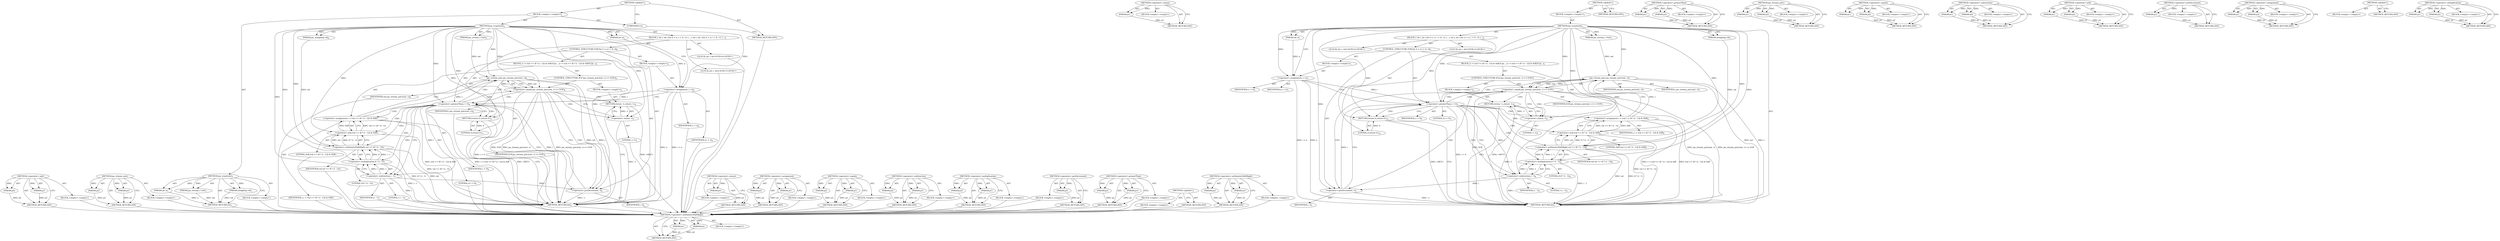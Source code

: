 digraph "&lt;operator&gt;.arithmeticShiftRight" {
vulnerable_89 [label=<(METHOD,&lt;operator&gt;.arithmeticShiftRight)>];
vulnerable_90 [label=<(PARAM,p1)>];
vulnerable_91 [label=<(PARAM,p2)>];
vulnerable_92 [label=<(BLOCK,&lt;empty&gt;,&lt;empty&gt;)>];
vulnerable_93 [label=<(METHOD_RETURN,ANY)>];
vulnerable_114 [label=<(METHOD,&lt;operator&gt;.minus)>];
vulnerable_115 [label=<(PARAM,p1)>];
vulnerable_116 [label=<(BLOCK,&lt;empty&gt;,&lt;empty&gt;)>];
vulnerable_117 [label=<(METHOD_RETURN,ANY)>];
vulnerable_6 [label=<(METHOD,&lt;global&gt;)<SUB>1</SUB>>];
vulnerable_7 [label=<(BLOCK,&lt;empty&gt;,&lt;empty&gt;)<SUB>1</SUB>>];
vulnerable_8 [label=<(METHOD,jas_iccputuint)<SUB>1</SUB>>];
vulnerable_9 [label=<(PARAM,jas_stream_t *out)<SUB>1</SUB>>];
vulnerable_10 [label=<(PARAM,int n)<SUB>1</SUB>>];
vulnerable_11 [label=<(PARAM,ulonglong val)<SUB>1</SUB>>];
vulnerable_12 [label=<(BLOCK,{
 	int i;
 	int c;
	for (i = n; i &gt; 0; --i) {
...,{
 	int i;
 	int c;
	for (i = n; i &gt; 0; --i) {
...)<SUB>2</SUB>>];
vulnerable_13 [label="<(LOCAL,int i: int)<SUB>3</SUB>>"];
vulnerable_14 [label="<(LOCAL,int c: int)<SUB>4</SUB>>"];
vulnerable_15 [label=<(CONTROL_STRUCTURE,FOR,for (i = n;i &gt; 0;--i))<SUB>5</SUB>>];
vulnerable_16 [label=<(BLOCK,&lt;empty&gt;,&lt;empty&gt;)<SUB>5</SUB>>];
vulnerable_17 [label=<(&lt;operator&gt;.assignment,i = n)<SUB>5</SUB>>];
vulnerable_18 [label=<(IDENTIFIER,i,i = n)<SUB>5</SUB>>];
vulnerable_19 [label=<(IDENTIFIER,n,i = n)<SUB>5</SUB>>];
vulnerable_20 [label=<(&lt;operator&gt;.greaterThan,i &gt; 0)<SUB>5</SUB>>];
vulnerable_21 [label=<(IDENTIFIER,i,i &gt; 0)<SUB>5</SUB>>];
vulnerable_22 [label=<(LITERAL,0,i &gt; 0)<SUB>5</SUB>>];
vulnerable_23 [label=<(&lt;operator&gt;.preDecrement,--i)<SUB>5</SUB>>];
vulnerable_24 [label=<(IDENTIFIER,i,--i)<SUB>5</SUB>>];
vulnerable_25 [label=<(BLOCK,{
		c = (val &gt;&gt; (8 * (i - 1))) &amp; 0xff;
		if (ja...,{
		c = (val &gt;&gt; (8 * (i - 1))) &amp; 0xff;
		if (ja...)<SUB>5</SUB>>];
vulnerable_26 [label=<(&lt;operator&gt;.assignment,c = (val &gt;&gt; (8 * (i - 1))) &amp; 0xff)<SUB>6</SUB>>];
vulnerable_27 [label=<(IDENTIFIER,c,c = (val &gt;&gt; (8 * (i - 1))) &amp; 0xff)<SUB>6</SUB>>];
vulnerable_28 [label=<(&lt;operator&gt;.and,(val &gt;&gt; (8 * (i - 1))) &amp; 0xff)<SUB>6</SUB>>];
vulnerable_29 [label=<(&lt;operator&gt;.arithmeticShiftRight,val &gt;&gt; (8 * (i - 1)))<SUB>6</SUB>>];
vulnerable_30 [label=<(IDENTIFIER,val,val &gt;&gt; (8 * (i - 1)))<SUB>6</SUB>>];
vulnerable_31 [label=<(&lt;operator&gt;.multiplication,8 * (i - 1))<SUB>6</SUB>>];
vulnerable_32 [label=<(LITERAL,8,8 * (i - 1))<SUB>6</SUB>>];
vulnerable_33 [label=<(&lt;operator&gt;.subtraction,i - 1)<SUB>6</SUB>>];
vulnerable_34 [label=<(IDENTIFIER,i,i - 1)<SUB>6</SUB>>];
vulnerable_35 [label=<(LITERAL,1,i - 1)<SUB>6</SUB>>];
vulnerable_36 [label=<(LITERAL,0xff,(val &gt;&gt; (8 * (i - 1))) &amp; 0xff)<SUB>6</SUB>>];
vulnerable_37 [label=<(CONTROL_STRUCTURE,IF,if (jas_stream_putc(out, c) == EOF))<SUB>7</SUB>>];
vulnerable_38 [label=<(&lt;operator&gt;.equals,jas_stream_putc(out, c) == EOF)<SUB>7</SUB>>];
vulnerable_39 [label=<(jas_stream_putc,jas_stream_putc(out, c))<SUB>7</SUB>>];
vulnerable_40 [label=<(IDENTIFIER,out,jas_stream_putc(out, c))<SUB>7</SUB>>];
vulnerable_41 [label=<(IDENTIFIER,c,jas_stream_putc(out, c))<SUB>7</SUB>>];
vulnerable_42 [label=<(IDENTIFIER,EOF,jas_stream_putc(out, c) == EOF)<SUB>7</SUB>>];
vulnerable_43 [label=<(BLOCK,&lt;empty&gt;,&lt;empty&gt;)<SUB>8</SUB>>];
vulnerable_44 [label=<(RETURN,return -1;,return -1;)<SUB>8</SUB>>];
vulnerable_45 [label=<(&lt;operator&gt;.minus,-1)<SUB>8</SUB>>];
vulnerable_46 [label=<(LITERAL,1,-1)<SUB>8</SUB>>];
vulnerable_47 [label=<(RETURN,return 0;,return 0;)<SUB>10</SUB>>];
vulnerable_48 [label=<(LITERAL,0,return 0;)<SUB>10</SUB>>];
vulnerable_49 [label=<(METHOD_RETURN,int)<SUB>1</SUB>>];
vulnerable_51 [label=<(METHOD_RETURN,ANY)<SUB>1</SUB>>];
vulnerable_75 [label=<(METHOD,&lt;operator&gt;.greaterThan)>];
vulnerable_76 [label=<(PARAM,p1)>];
vulnerable_77 [label=<(PARAM,p2)>];
vulnerable_78 [label=<(BLOCK,&lt;empty&gt;,&lt;empty&gt;)>];
vulnerable_79 [label=<(METHOD_RETURN,ANY)>];
vulnerable_109 [label=<(METHOD,jas_stream_putc)>];
vulnerable_110 [label=<(PARAM,p1)>];
vulnerable_111 [label=<(PARAM,p2)>];
vulnerable_112 [label=<(BLOCK,&lt;empty&gt;,&lt;empty&gt;)>];
vulnerable_113 [label=<(METHOD_RETURN,ANY)>];
vulnerable_104 [label=<(METHOD,&lt;operator&gt;.equals)>];
vulnerable_105 [label=<(PARAM,p1)>];
vulnerable_106 [label=<(PARAM,p2)>];
vulnerable_107 [label=<(BLOCK,&lt;empty&gt;,&lt;empty&gt;)>];
vulnerable_108 [label=<(METHOD_RETURN,ANY)>];
vulnerable_99 [label=<(METHOD,&lt;operator&gt;.subtraction)>];
vulnerable_100 [label=<(PARAM,p1)>];
vulnerable_101 [label=<(PARAM,p2)>];
vulnerable_102 [label=<(BLOCK,&lt;empty&gt;,&lt;empty&gt;)>];
vulnerable_103 [label=<(METHOD_RETURN,ANY)>];
vulnerable_84 [label=<(METHOD,&lt;operator&gt;.and)>];
vulnerable_85 [label=<(PARAM,p1)>];
vulnerable_86 [label=<(PARAM,p2)>];
vulnerable_87 [label=<(BLOCK,&lt;empty&gt;,&lt;empty&gt;)>];
vulnerable_88 [label=<(METHOD_RETURN,ANY)>];
vulnerable_80 [label=<(METHOD,&lt;operator&gt;.preDecrement)>];
vulnerable_81 [label=<(PARAM,p1)>];
vulnerable_82 [label=<(BLOCK,&lt;empty&gt;,&lt;empty&gt;)>];
vulnerable_83 [label=<(METHOD_RETURN,ANY)>];
vulnerable_70 [label=<(METHOD,&lt;operator&gt;.assignment)>];
vulnerable_71 [label=<(PARAM,p1)>];
vulnerable_72 [label=<(PARAM,p2)>];
vulnerable_73 [label=<(BLOCK,&lt;empty&gt;,&lt;empty&gt;)>];
vulnerable_74 [label=<(METHOD_RETURN,ANY)>];
vulnerable_64 [label=<(METHOD,&lt;global&gt;)<SUB>1</SUB>>];
vulnerable_65 [label=<(BLOCK,&lt;empty&gt;,&lt;empty&gt;)>];
vulnerable_66 [label=<(METHOD_RETURN,ANY)>];
vulnerable_94 [label=<(METHOD,&lt;operator&gt;.multiplication)>];
vulnerable_95 [label=<(PARAM,p1)>];
vulnerable_96 [label=<(PARAM,p2)>];
vulnerable_97 [label=<(BLOCK,&lt;empty&gt;,&lt;empty&gt;)>];
vulnerable_98 [label=<(METHOD_RETURN,ANY)>];
fixed_94 [label=<(METHOD,&lt;operator&gt;.and)>];
fixed_95 [label=<(PARAM,p1)>];
fixed_96 [label=<(PARAM,p2)>];
fixed_97 [label=<(BLOCK,&lt;empty&gt;,&lt;empty&gt;)>];
fixed_98 [label=<(METHOD_RETURN,ANY)>];
fixed_119 [label=<(METHOD,jas_stream_putc)>];
fixed_120 [label=<(PARAM,p1)>];
fixed_121 [label=<(PARAM,p2)>];
fixed_122 [label=<(BLOCK,&lt;empty&gt;,&lt;empty&gt;)>];
fixed_123 [label=<(METHOD_RETURN,ANY)>];
fixed_6 [label=<(METHOD,&lt;global&gt;)<SUB>1</SUB>>];
fixed_7 [label=<(BLOCK,&lt;empty&gt;,&lt;empty&gt;)<SUB>1</SUB>>];
fixed_8 [label=<(METHOD,jas_iccputuint)<SUB>1</SUB>>];
fixed_9 [label=<(PARAM,jas_stream_t *out)<SUB>1</SUB>>];
fixed_10 [label=<(PARAM,int n)<SUB>1</SUB>>];
fixed_11 [label=<(PARAM,ulonglong val)<SUB>1</SUB>>];
fixed_12 [label=<(BLOCK,&lt;empty&gt;,&lt;empty&gt;)>];
fixed_13 [label=<(METHOD_RETURN,int)<SUB>1</SUB>>];
fixed_15 [label=<(UNKNOWN,),))<SUB>1</SUB>>];
fixed_16 [label=<(METHOD,jas_iccputuint)<SUB>2</SUB>>];
fixed_17 [label=<(PARAM,jas_stream_t *out)<SUB>2</SUB>>];
fixed_18 [label=<(PARAM,int n)<SUB>2</SUB>>];
fixed_19 [label=<(PARAM,jas_ulonglong val)<SUB>2</SUB>>];
fixed_20 [label=<(BLOCK,{
 	int i;
 	int c;
	for (i = n; i &gt; 0; --i) {
...,{
 	int i;
 	int c;
	for (i = n; i &gt; 0; --i) {
...)<SUB>3</SUB>>];
fixed_21 [label="<(LOCAL,int i: int)<SUB>4</SUB>>"];
fixed_22 [label="<(LOCAL,int c: int)<SUB>5</SUB>>"];
fixed_23 [label=<(CONTROL_STRUCTURE,FOR,for (i = n;i &gt; 0;--i))<SUB>6</SUB>>];
fixed_24 [label=<(BLOCK,&lt;empty&gt;,&lt;empty&gt;)<SUB>6</SUB>>];
fixed_25 [label=<(&lt;operator&gt;.assignment,i = n)<SUB>6</SUB>>];
fixed_26 [label=<(IDENTIFIER,i,i = n)<SUB>6</SUB>>];
fixed_27 [label=<(IDENTIFIER,n,i = n)<SUB>6</SUB>>];
fixed_28 [label=<(&lt;operator&gt;.greaterThan,i &gt; 0)<SUB>6</SUB>>];
fixed_29 [label=<(IDENTIFIER,i,i &gt; 0)<SUB>6</SUB>>];
fixed_30 [label=<(LITERAL,0,i &gt; 0)<SUB>6</SUB>>];
fixed_31 [label=<(&lt;operator&gt;.preDecrement,--i)<SUB>6</SUB>>];
fixed_32 [label=<(IDENTIFIER,i,--i)<SUB>6</SUB>>];
fixed_33 [label=<(BLOCK,{
		c = (val &gt;&gt; (8 * (i - 1))) &amp; 0xff;
		if (ja...,{
		c = (val &gt;&gt; (8 * (i - 1))) &amp; 0xff;
		if (ja...)<SUB>6</SUB>>];
fixed_34 [label=<(&lt;operator&gt;.assignment,c = (val &gt;&gt; (8 * (i - 1))) &amp; 0xff)<SUB>7</SUB>>];
fixed_35 [label=<(IDENTIFIER,c,c = (val &gt;&gt; (8 * (i - 1))) &amp; 0xff)<SUB>7</SUB>>];
fixed_36 [label=<(&lt;operator&gt;.and,(val &gt;&gt; (8 * (i - 1))) &amp; 0xff)<SUB>7</SUB>>];
fixed_37 [label=<(&lt;operator&gt;.arithmeticShiftRight,val &gt;&gt; (8 * (i - 1)))<SUB>7</SUB>>];
fixed_38 [label=<(IDENTIFIER,val,val &gt;&gt; (8 * (i - 1)))<SUB>7</SUB>>];
fixed_39 [label=<(&lt;operator&gt;.multiplication,8 * (i - 1))<SUB>7</SUB>>];
fixed_40 [label=<(LITERAL,8,8 * (i - 1))<SUB>7</SUB>>];
fixed_41 [label=<(&lt;operator&gt;.subtraction,i - 1)<SUB>7</SUB>>];
fixed_42 [label=<(IDENTIFIER,i,i - 1)<SUB>7</SUB>>];
fixed_43 [label=<(LITERAL,1,i - 1)<SUB>7</SUB>>];
fixed_44 [label=<(LITERAL,0xff,(val &gt;&gt; (8 * (i - 1))) &amp; 0xff)<SUB>7</SUB>>];
fixed_45 [label=<(CONTROL_STRUCTURE,IF,if (jas_stream_putc(out, c) == EOF))<SUB>8</SUB>>];
fixed_46 [label=<(&lt;operator&gt;.equals,jas_stream_putc(out, c) == EOF)<SUB>8</SUB>>];
fixed_47 [label=<(jas_stream_putc,jas_stream_putc(out, c))<SUB>8</SUB>>];
fixed_48 [label=<(IDENTIFIER,out,jas_stream_putc(out, c))<SUB>8</SUB>>];
fixed_49 [label=<(IDENTIFIER,c,jas_stream_putc(out, c))<SUB>8</SUB>>];
fixed_50 [label=<(IDENTIFIER,EOF,jas_stream_putc(out, c) == EOF)<SUB>8</SUB>>];
fixed_51 [label=<(BLOCK,&lt;empty&gt;,&lt;empty&gt;)<SUB>9</SUB>>];
fixed_52 [label=<(RETURN,return -1;,return -1;)<SUB>9</SUB>>];
fixed_53 [label=<(&lt;operator&gt;.minus,-1)<SUB>9</SUB>>];
fixed_54 [label=<(LITERAL,1,-1)<SUB>9</SUB>>];
fixed_55 [label=<(RETURN,return 0;,return 0;)<SUB>11</SUB>>];
fixed_56 [label=<(LITERAL,0,return 0;)<SUB>11</SUB>>];
fixed_57 [label=<(METHOD_RETURN,int)<SUB>2</SUB>>];
fixed_59 [label=<(METHOD_RETURN,ANY)<SUB>1</SUB>>];
fixed_124 [label=<(METHOD,&lt;operator&gt;.minus)>];
fixed_125 [label=<(PARAM,p1)>];
fixed_126 [label=<(BLOCK,&lt;empty&gt;,&lt;empty&gt;)>];
fixed_127 [label=<(METHOD_RETURN,ANY)>];
fixed_80 [label=<(METHOD,&lt;operator&gt;.assignment)>];
fixed_81 [label=<(PARAM,p1)>];
fixed_82 [label=<(PARAM,p2)>];
fixed_83 [label=<(BLOCK,&lt;empty&gt;,&lt;empty&gt;)>];
fixed_84 [label=<(METHOD_RETURN,ANY)>];
fixed_114 [label=<(METHOD,&lt;operator&gt;.equals)>];
fixed_115 [label=<(PARAM,p1)>];
fixed_116 [label=<(PARAM,p2)>];
fixed_117 [label=<(BLOCK,&lt;empty&gt;,&lt;empty&gt;)>];
fixed_118 [label=<(METHOD_RETURN,ANY)>];
fixed_109 [label=<(METHOD,&lt;operator&gt;.subtraction)>];
fixed_110 [label=<(PARAM,p1)>];
fixed_111 [label=<(PARAM,p2)>];
fixed_112 [label=<(BLOCK,&lt;empty&gt;,&lt;empty&gt;)>];
fixed_113 [label=<(METHOD_RETURN,ANY)>];
fixed_104 [label=<(METHOD,&lt;operator&gt;.multiplication)>];
fixed_105 [label=<(PARAM,p1)>];
fixed_106 [label=<(PARAM,p2)>];
fixed_107 [label=<(BLOCK,&lt;empty&gt;,&lt;empty&gt;)>];
fixed_108 [label=<(METHOD_RETURN,ANY)>];
fixed_90 [label=<(METHOD,&lt;operator&gt;.preDecrement)>];
fixed_91 [label=<(PARAM,p1)>];
fixed_92 [label=<(BLOCK,&lt;empty&gt;,&lt;empty&gt;)>];
fixed_93 [label=<(METHOD_RETURN,ANY)>];
fixed_85 [label=<(METHOD,&lt;operator&gt;.greaterThan)>];
fixed_86 [label=<(PARAM,p1)>];
fixed_87 [label=<(PARAM,p2)>];
fixed_88 [label=<(BLOCK,&lt;empty&gt;,&lt;empty&gt;)>];
fixed_89 [label=<(METHOD_RETURN,ANY)>];
fixed_74 [label=<(METHOD,&lt;global&gt;)<SUB>1</SUB>>];
fixed_75 [label=<(BLOCK,&lt;empty&gt;,&lt;empty&gt;)>];
fixed_76 [label=<(METHOD_RETURN,ANY)>];
fixed_99 [label=<(METHOD,&lt;operator&gt;.arithmeticShiftRight)>];
fixed_100 [label=<(PARAM,p1)>];
fixed_101 [label=<(PARAM,p2)>];
fixed_102 [label=<(BLOCK,&lt;empty&gt;,&lt;empty&gt;)>];
fixed_103 [label=<(METHOD_RETURN,ANY)>];
vulnerable_89 -> vulnerable_90  [key=0, label="AST: "];
vulnerable_89 -> vulnerable_90  [key=1, label="DDG: "];
vulnerable_89 -> vulnerable_92  [key=0, label="AST: "];
vulnerable_89 -> vulnerable_91  [key=0, label="AST: "];
vulnerable_89 -> vulnerable_91  [key=1, label="DDG: "];
vulnerable_89 -> vulnerable_93  [key=0, label="AST: "];
vulnerable_89 -> vulnerable_93  [key=1, label="CFG: "];
vulnerable_90 -> vulnerable_93  [key=0, label="DDG: p1"];
vulnerable_91 -> vulnerable_93  [key=0, label="DDG: p2"];
vulnerable_114 -> vulnerable_115  [key=0, label="AST: "];
vulnerable_114 -> vulnerable_115  [key=1, label="DDG: "];
vulnerable_114 -> vulnerable_116  [key=0, label="AST: "];
vulnerable_114 -> vulnerable_117  [key=0, label="AST: "];
vulnerable_114 -> vulnerable_117  [key=1, label="CFG: "];
vulnerable_115 -> vulnerable_117  [key=0, label="DDG: p1"];
vulnerable_6 -> vulnerable_7  [key=0, label="AST: "];
vulnerable_6 -> vulnerable_51  [key=0, label="AST: "];
vulnerable_6 -> vulnerable_51  [key=1, label="CFG: "];
vulnerable_7 -> vulnerable_8  [key=0, label="AST: "];
vulnerable_8 -> vulnerable_9  [key=0, label="AST: "];
vulnerable_8 -> vulnerable_9  [key=1, label="DDG: "];
vulnerable_8 -> vulnerable_10  [key=0, label="AST: "];
vulnerable_8 -> vulnerable_10  [key=1, label="DDG: "];
vulnerable_8 -> vulnerable_11  [key=0, label="AST: "];
vulnerable_8 -> vulnerable_11  [key=1, label="DDG: "];
vulnerable_8 -> vulnerable_12  [key=0, label="AST: "];
vulnerable_8 -> vulnerable_49  [key=0, label="AST: "];
vulnerable_8 -> vulnerable_17  [key=0, label="CFG: "];
vulnerable_8 -> vulnerable_17  [key=1, label="DDG: "];
vulnerable_8 -> vulnerable_47  [key=0, label="DDG: "];
vulnerable_8 -> vulnerable_48  [key=0, label="DDG: "];
vulnerable_8 -> vulnerable_20  [key=0, label="DDG: "];
vulnerable_8 -> vulnerable_23  [key=0, label="DDG: "];
vulnerable_8 -> vulnerable_28  [key=0, label="DDG: "];
vulnerable_8 -> vulnerable_38  [key=0, label="DDG: "];
vulnerable_8 -> vulnerable_29  [key=0, label="DDG: "];
vulnerable_8 -> vulnerable_39  [key=0, label="DDG: "];
vulnerable_8 -> vulnerable_31  [key=0, label="DDG: "];
vulnerable_8 -> vulnerable_45  [key=0, label="DDG: "];
vulnerable_8 -> vulnerable_33  [key=0, label="DDG: "];
vulnerable_9 -> vulnerable_39  [key=0, label="DDG: out"];
vulnerable_10 -> vulnerable_17  [key=0, label="DDG: n"];
vulnerable_11 -> vulnerable_29  [key=0, label="DDG: val"];
vulnerable_12 -> vulnerable_13  [key=0, label="AST: "];
vulnerable_12 -> vulnerable_14  [key=0, label="AST: "];
vulnerable_12 -> vulnerable_15  [key=0, label="AST: "];
vulnerable_12 -> vulnerable_47  [key=0, label="AST: "];
vulnerable_15 -> vulnerable_16  [key=0, label="AST: "];
vulnerable_15 -> vulnerable_20  [key=0, label="AST: "];
vulnerable_15 -> vulnerable_23  [key=0, label="AST: "];
vulnerable_15 -> vulnerable_25  [key=0, label="AST: "];
vulnerable_16 -> vulnerable_17  [key=0, label="AST: "];
vulnerable_17 -> vulnerable_18  [key=0, label="AST: "];
vulnerable_17 -> vulnerable_19  [key=0, label="AST: "];
vulnerable_17 -> vulnerable_20  [key=0, label="CFG: "];
vulnerable_17 -> vulnerable_20  [key=1, label="DDG: i"];
vulnerable_17 -> vulnerable_49  [key=0, label="DDG: n"];
vulnerable_17 -> vulnerable_49  [key=1, label="DDG: i = n"];
vulnerable_20 -> vulnerable_21  [key=0, label="AST: "];
vulnerable_20 -> vulnerable_22  [key=0, label="AST: "];
vulnerable_20 -> vulnerable_33  [key=0, label="CFG: "];
vulnerable_20 -> vulnerable_33  [key=1, label="DDG: i"];
vulnerable_20 -> vulnerable_33  [key=2, label="CDG: "];
vulnerable_20 -> vulnerable_47  [key=0, label="CFG: "];
vulnerable_20 -> vulnerable_47  [key=1, label="CDG: "];
vulnerable_20 -> vulnerable_49  [key=0, label="DDG: i &gt; 0"];
vulnerable_20 -> vulnerable_26  [key=0, label="CDG: "];
vulnerable_20 -> vulnerable_28  [key=0, label="CDG: "];
vulnerable_20 -> vulnerable_38  [key=0, label="CDG: "];
vulnerable_20 -> vulnerable_29  [key=0, label="CDG: "];
vulnerable_20 -> vulnerable_39  [key=0, label="CDG: "];
vulnerable_20 -> vulnerable_31  [key=0, label="CDG: "];
vulnerable_23 -> vulnerable_24  [key=0, label="AST: "];
vulnerable_23 -> vulnerable_20  [key=0, label="CFG: "];
vulnerable_23 -> vulnerable_20  [key=1, label="DDG: i"];
vulnerable_23 -> vulnerable_49  [key=0, label="DDG: --i"];
vulnerable_25 -> vulnerable_26  [key=0, label="AST: "];
vulnerable_25 -> vulnerable_37  [key=0, label="AST: "];
vulnerable_26 -> vulnerable_27  [key=0, label="AST: "];
vulnerable_26 -> vulnerable_28  [key=0, label="AST: "];
vulnerable_26 -> vulnerable_39  [key=0, label="CFG: "];
vulnerable_26 -> vulnerable_39  [key=1, label="DDG: c"];
vulnerable_26 -> vulnerable_49  [key=0, label="DDG: (val &gt;&gt; (8 * (i - 1))) &amp; 0xff"];
vulnerable_26 -> vulnerable_49  [key=1, label="DDG: c = (val &gt;&gt; (8 * (i - 1))) &amp; 0xff"];
vulnerable_28 -> vulnerable_29  [key=0, label="AST: "];
vulnerable_28 -> vulnerable_36  [key=0, label="AST: "];
vulnerable_28 -> vulnerable_26  [key=0, label="CFG: "];
vulnerable_28 -> vulnerable_26  [key=1, label="DDG: val &gt;&gt; (8 * (i - 1))"];
vulnerable_28 -> vulnerable_26  [key=2, label="DDG: 0xff"];
vulnerable_28 -> vulnerable_49  [key=0, label="DDG: val &gt;&gt; (8 * (i - 1))"];
vulnerable_29 -> vulnerable_30  [key=0, label="AST: "];
vulnerable_29 -> vulnerable_31  [key=0, label="AST: "];
vulnerable_29 -> vulnerable_28  [key=0, label="CFG: "];
vulnerable_29 -> vulnerable_28  [key=1, label="DDG: val"];
vulnerable_29 -> vulnerable_28  [key=2, label="DDG: 8 * (i - 1)"];
vulnerable_29 -> vulnerable_49  [key=0, label="DDG: val"];
vulnerable_29 -> vulnerable_49  [key=1, label="DDG: 8 * (i - 1)"];
vulnerable_31 -> vulnerable_32  [key=0, label="AST: "];
vulnerable_31 -> vulnerable_33  [key=0, label="AST: "];
vulnerable_31 -> vulnerable_29  [key=0, label="CFG: "];
vulnerable_31 -> vulnerable_29  [key=1, label="DDG: 8"];
vulnerable_31 -> vulnerable_29  [key=2, label="DDG: i - 1"];
vulnerable_31 -> vulnerable_49  [key=0, label="DDG: i - 1"];
vulnerable_33 -> vulnerable_34  [key=0, label="AST: "];
vulnerable_33 -> vulnerable_35  [key=0, label="AST: "];
vulnerable_33 -> vulnerable_31  [key=0, label="CFG: "];
vulnerable_33 -> vulnerable_31  [key=1, label="DDG: i"];
vulnerable_33 -> vulnerable_31  [key=2, label="DDG: 1"];
vulnerable_33 -> vulnerable_49  [key=0, label="DDG: i"];
vulnerable_33 -> vulnerable_23  [key=0, label="DDG: i"];
vulnerable_37 -> vulnerable_38  [key=0, label="AST: "];
vulnerable_37 -> vulnerable_43  [key=0, label="AST: "];
vulnerable_38 -> vulnerable_39  [key=0, label="AST: "];
vulnerable_38 -> vulnerable_42  [key=0, label="AST: "];
vulnerable_38 -> vulnerable_45  [key=0, label="CFG: "];
vulnerable_38 -> vulnerable_45  [key=1, label="CDG: "];
vulnerable_38 -> vulnerable_23  [key=0, label="CFG: "];
vulnerable_38 -> vulnerable_23  [key=1, label="CDG: "];
vulnerable_38 -> vulnerable_49  [key=0, label="DDG: jas_stream_putc(out, c)"];
vulnerable_38 -> vulnerable_49  [key=1, label="DDG: jas_stream_putc(out, c) == EOF"];
vulnerable_38 -> vulnerable_49  [key=2, label="DDG: EOF"];
vulnerable_38 -> vulnerable_20  [key=0, label="CDG: "];
vulnerable_38 -> vulnerable_44  [key=0, label="CDG: "];
vulnerable_39 -> vulnerable_40  [key=0, label="AST: "];
vulnerable_39 -> vulnerable_41  [key=0, label="AST: "];
vulnerable_39 -> vulnerable_38  [key=0, label="CFG: "];
vulnerable_39 -> vulnerable_38  [key=1, label="DDG: out"];
vulnerable_39 -> vulnerable_38  [key=2, label="DDG: c"];
vulnerable_39 -> vulnerable_49  [key=0, label="DDG: out"];
vulnerable_39 -> vulnerable_49  [key=1, label="DDG: c"];
vulnerable_43 -> vulnerable_44  [key=0, label="AST: "];
vulnerable_44 -> vulnerable_45  [key=0, label="AST: "];
vulnerable_44 -> vulnerable_49  [key=0, label="CFG: "];
vulnerable_44 -> vulnerable_49  [key=1, label="DDG: &lt;RET&gt;"];
vulnerable_45 -> vulnerable_46  [key=0, label="AST: "];
vulnerable_45 -> vulnerable_44  [key=0, label="CFG: "];
vulnerable_45 -> vulnerable_44  [key=1, label="DDG: -1"];
vulnerable_45 -> vulnerable_49  [key=0, label="DDG: -1"];
vulnerable_47 -> vulnerable_48  [key=0, label="AST: "];
vulnerable_47 -> vulnerable_49  [key=0, label="CFG: "];
vulnerable_47 -> vulnerable_49  [key=1, label="DDG: &lt;RET&gt;"];
vulnerable_48 -> vulnerable_47  [key=0, label="DDG: 0"];
vulnerable_75 -> vulnerable_76  [key=0, label="AST: "];
vulnerable_75 -> vulnerable_76  [key=1, label="DDG: "];
vulnerable_75 -> vulnerable_78  [key=0, label="AST: "];
vulnerable_75 -> vulnerable_77  [key=0, label="AST: "];
vulnerable_75 -> vulnerable_77  [key=1, label="DDG: "];
vulnerable_75 -> vulnerable_79  [key=0, label="AST: "];
vulnerable_75 -> vulnerable_79  [key=1, label="CFG: "];
vulnerable_76 -> vulnerable_79  [key=0, label="DDG: p1"];
vulnerable_77 -> vulnerable_79  [key=0, label="DDG: p2"];
vulnerable_109 -> vulnerable_110  [key=0, label="AST: "];
vulnerable_109 -> vulnerable_110  [key=1, label="DDG: "];
vulnerable_109 -> vulnerable_112  [key=0, label="AST: "];
vulnerable_109 -> vulnerable_111  [key=0, label="AST: "];
vulnerable_109 -> vulnerable_111  [key=1, label="DDG: "];
vulnerable_109 -> vulnerable_113  [key=0, label="AST: "];
vulnerable_109 -> vulnerable_113  [key=1, label="CFG: "];
vulnerable_110 -> vulnerable_113  [key=0, label="DDG: p1"];
vulnerable_111 -> vulnerable_113  [key=0, label="DDG: p2"];
vulnerable_104 -> vulnerable_105  [key=0, label="AST: "];
vulnerable_104 -> vulnerable_105  [key=1, label="DDG: "];
vulnerable_104 -> vulnerable_107  [key=0, label="AST: "];
vulnerable_104 -> vulnerable_106  [key=0, label="AST: "];
vulnerable_104 -> vulnerable_106  [key=1, label="DDG: "];
vulnerable_104 -> vulnerable_108  [key=0, label="AST: "];
vulnerable_104 -> vulnerable_108  [key=1, label="CFG: "];
vulnerable_105 -> vulnerable_108  [key=0, label="DDG: p1"];
vulnerable_106 -> vulnerable_108  [key=0, label="DDG: p2"];
vulnerable_99 -> vulnerable_100  [key=0, label="AST: "];
vulnerable_99 -> vulnerable_100  [key=1, label="DDG: "];
vulnerable_99 -> vulnerable_102  [key=0, label="AST: "];
vulnerable_99 -> vulnerable_101  [key=0, label="AST: "];
vulnerable_99 -> vulnerable_101  [key=1, label="DDG: "];
vulnerable_99 -> vulnerable_103  [key=0, label="AST: "];
vulnerable_99 -> vulnerable_103  [key=1, label="CFG: "];
vulnerable_100 -> vulnerable_103  [key=0, label="DDG: p1"];
vulnerable_101 -> vulnerable_103  [key=0, label="DDG: p2"];
vulnerable_84 -> vulnerable_85  [key=0, label="AST: "];
vulnerable_84 -> vulnerable_85  [key=1, label="DDG: "];
vulnerable_84 -> vulnerable_87  [key=0, label="AST: "];
vulnerable_84 -> vulnerable_86  [key=0, label="AST: "];
vulnerable_84 -> vulnerable_86  [key=1, label="DDG: "];
vulnerable_84 -> vulnerable_88  [key=0, label="AST: "];
vulnerable_84 -> vulnerable_88  [key=1, label="CFG: "];
vulnerable_85 -> vulnerable_88  [key=0, label="DDG: p1"];
vulnerable_86 -> vulnerable_88  [key=0, label="DDG: p2"];
vulnerable_80 -> vulnerable_81  [key=0, label="AST: "];
vulnerable_80 -> vulnerable_81  [key=1, label="DDG: "];
vulnerable_80 -> vulnerable_82  [key=0, label="AST: "];
vulnerable_80 -> vulnerable_83  [key=0, label="AST: "];
vulnerable_80 -> vulnerable_83  [key=1, label="CFG: "];
vulnerable_81 -> vulnerable_83  [key=0, label="DDG: p1"];
vulnerable_70 -> vulnerable_71  [key=0, label="AST: "];
vulnerable_70 -> vulnerable_71  [key=1, label="DDG: "];
vulnerable_70 -> vulnerable_73  [key=0, label="AST: "];
vulnerable_70 -> vulnerable_72  [key=0, label="AST: "];
vulnerable_70 -> vulnerable_72  [key=1, label="DDG: "];
vulnerable_70 -> vulnerable_74  [key=0, label="AST: "];
vulnerable_70 -> vulnerable_74  [key=1, label="CFG: "];
vulnerable_71 -> vulnerable_74  [key=0, label="DDG: p1"];
vulnerable_72 -> vulnerable_74  [key=0, label="DDG: p2"];
vulnerable_64 -> vulnerable_65  [key=0, label="AST: "];
vulnerable_64 -> vulnerable_66  [key=0, label="AST: "];
vulnerable_64 -> vulnerable_66  [key=1, label="CFG: "];
vulnerable_94 -> vulnerable_95  [key=0, label="AST: "];
vulnerable_94 -> vulnerable_95  [key=1, label="DDG: "];
vulnerable_94 -> vulnerable_97  [key=0, label="AST: "];
vulnerable_94 -> vulnerable_96  [key=0, label="AST: "];
vulnerable_94 -> vulnerable_96  [key=1, label="DDG: "];
vulnerable_94 -> vulnerable_98  [key=0, label="AST: "];
vulnerable_94 -> vulnerable_98  [key=1, label="CFG: "];
vulnerable_95 -> vulnerable_98  [key=0, label="DDG: p1"];
vulnerable_96 -> vulnerable_98  [key=0, label="DDG: p2"];
fixed_94 -> fixed_95  [key=0, label="AST: "];
fixed_94 -> fixed_95  [key=1, label="DDG: "];
fixed_94 -> fixed_97  [key=0, label="AST: "];
fixed_94 -> fixed_96  [key=0, label="AST: "];
fixed_94 -> fixed_96  [key=1, label="DDG: "];
fixed_94 -> fixed_98  [key=0, label="AST: "];
fixed_94 -> fixed_98  [key=1, label="CFG: "];
fixed_95 -> fixed_98  [key=0, label="DDG: p1"];
fixed_96 -> fixed_98  [key=0, label="DDG: p2"];
fixed_97 -> vulnerable_89  [key=0];
fixed_98 -> vulnerable_89  [key=0];
fixed_119 -> fixed_120  [key=0, label="AST: "];
fixed_119 -> fixed_120  [key=1, label="DDG: "];
fixed_119 -> fixed_122  [key=0, label="AST: "];
fixed_119 -> fixed_121  [key=0, label="AST: "];
fixed_119 -> fixed_121  [key=1, label="DDG: "];
fixed_119 -> fixed_123  [key=0, label="AST: "];
fixed_119 -> fixed_123  [key=1, label="CFG: "];
fixed_120 -> fixed_123  [key=0, label="DDG: p1"];
fixed_121 -> fixed_123  [key=0, label="DDG: p2"];
fixed_122 -> vulnerable_89  [key=0];
fixed_123 -> vulnerable_89  [key=0];
fixed_6 -> fixed_7  [key=0, label="AST: "];
fixed_6 -> fixed_59  [key=0, label="AST: "];
fixed_6 -> fixed_15  [key=0, label="CFG: "];
fixed_7 -> fixed_8  [key=0, label="AST: "];
fixed_7 -> fixed_15  [key=0, label="AST: "];
fixed_7 -> fixed_16  [key=0, label="AST: "];
fixed_8 -> fixed_9  [key=0, label="AST: "];
fixed_8 -> fixed_9  [key=1, label="DDG: "];
fixed_8 -> fixed_10  [key=0, label="AST: "];
fixed_8 -> fixed_10  [key=1, label="DDG: "];
fixed_8 -> fixed_11  [key=0, label="AST: "];
fixed_8 -> fixed_11  [key=1, label="DDG: "];
fixed_8 -> fixed_12  [key=0, label="AST: "];
fixed_8 -> fixed_13  [key=0, label="AST: "];
fixed_8 -> fixed_13  [key=1, label="CFG: "];
fixed_9 -> fixed_13  [key=0, label="DDG: out"];
fixed_10 -> fixed_13  [key=0, label="DDG: n"];
fixed_11 -> fixed_13  [key=0, label="DDG: val"];
fixed_12 -> vulnerable_89  [key=0];
fixed_13 -> vulnerable_89  [key=0];
fixed_15 -> fixed_59  [key=0, label="CFG: "];
fixed_16 -> fixed_17  [key=0, label="AST: "];
fixed_16 -> fixed_17  [key=1, label="DDG: "];
fixed_16 -> fixed_18  [key=0, label="AST: "];
fixed_16 -> fixed_18  [key=1, label="DDG: "];
fixed_16 -> fixed_19  [key=0, label="AST: "];
fixed_16 -> fixed_19  [key=1, label="DDG: "];
fixed_16 -> fixed_20  [key=0, label="AST: "];
fixed_16 -> fixed_57  [key=0, label="AST: "];
fixed_16 -> fixed_25  [key=0, label="CFG: "];
fixed_16 -> fixed_25  [key=1, label="DDG: "];
fixed_16 -> fixed_55  [key=0, label="DDG: "];
fixed_16 -> fixed_56  [key=0, label="DDG: "];
fixed_16 -> fixed_28  [key=0, label="DDG: "];
fixed_16 -> fixed_31  [key=0, label="DDG: "];
fixed_16 -> fixed_36  [key=0, label="DDG: "];
fixed_16 -> fixed_46  [key=0, label="DDG: "];
fixed_16 -> fixed_37  [key=0, label="DDG: "];
fixed_16 -> fixed_47  [key=0, label="DDG: "];
fixed_16 -> fixed_39  [key=0, label="DDG: "];
fixed_16 -> fixed_53  [key=0, label="DDG: "];
fixed_16 -> fixed_41  [key=0, label="DDG: "];
fixed_17 -> fixed_47  [key=0, label="DDG: out"];
fixed_18 -> fixed_25  [key=0, label="DDG: n"];
fixed_19 -> fixed_37  [key=0, label="DDG: val"];
fixed_20 -> fixed_21  [key=0, label="AST: "];
fixed_20 -> fixed_22  [key=0, label="AST: "];
fixed_20 -> fixed_23  [key=0, label="AST: "];
fixed_20 -> fixed_55  [key=0, label="AST: "];
fixed_21 -> vulnerable_89  [key=0];
fixed_22 -> vulnerable_89  [key=0];
fixed_23 -> fixed_24  [key=0, label="AST: "];
fixed_23 -> fixed_28  [key=0, label="AST: "];
fixed_23 -> fixed_31  [key=0, label="AST: "];
fixed_23 -> fixed_33  [key=0, label="AST: "];
fixed_24 -> fixed_25  [key=0, label="AST: "];
fixed_25 -> fixed_26  [key=0, label="AST: "];
fixed_25 -> fixed_27  [key=0, label="AST: "];
fixed_25 -> fixed_28  [key=0, label="CFG: "];
fixed_25 -> fixed_28  [key=1, label="DDG: i"];
fixed_25 -> fixed_57  [key=0, label="DDG: n"];
fixed_25 -> fixed_57  [key=1, label="DDG: i = n"];
fixed_26 -> vulnerable_89  [key=0];
fixed_27 -> vulnerable_89  [key=0];
fixed_28 -> fixed_29  [key=0, label="AST: "];
fixed_28 -> fixed_30  [key=0, label="AST: "];
fixed_28 -> fixed_41  [key=0, label="CFG: "];
fixed_28 -> fixed_41  [key=1, label="DDG: i"];
fixed_28 -> fixed_41  [key=2, label="CDG: "];
fixed_28 -> fixed_55  [key=0, label="CFG: "];
fixed_28 -> fixed_55  [key=1, label="CDG: "];
fixed_28 -> fixed_57  [key=0, label="DDG: i &gt; 0"];
fixed_28 -> fixed_47  [key=0, label="CDG: "];
fixed_28 -> fixed_34  [key=0, label="CDG: "];
fixed_28 -> fixed_36  [key=0, label="CDG: "];
fixed_28 -> fixed_37  [key=0, label="CDG: "];
fixed_28 -> fixed_46  [key=0, label="CDG: "];
fixed_28 -> fixed_39  [key=0, label="CDG: "];
fixed_29 -> vulnerable_89  [key=0];
fixed_30 -> vulnerable_89  [key=0];
fixed_31 -> fixed_32  [key=0, label="AST: "];
fixed_31 -> fixed_28  [key=0, label="CFG: "];
fixed_31 -> fixed_28  [key=1, label="DDG: i"];
fixed_31 -> fixed_57  [key=0, label="DDG: --i"];
fixed_32 -> vulnerable_89  [key=0];
fixed_33 -> fixed_34  [key=0, label="AST: "];
fixed_33 -> fixed_45  [key=0, label="AST: "];
fixed_34 -> fixed_35  [key=0, label="AST: "];
fixed_34 -> fixed_36  [key=0, label="AST: "];
fixed_34 -> fixed_47  [key=0, label="CFG: "];
fixed_34 -> fixed_47  [key=1, label="DDG: c"];
fixed_34 -> fixed_57  [key=0, label="DDG: (val &gt;&gt; (8 * (i - 1))) &amp; 0xff"];
fixed_34 -> fixed_57  [key=1, label="DDG: c = (val &gt;&gt; (8 * (i - 1))) &amp; 0xff"];
fixed_35 -> vulnerable_89  [key=0];
fixed_36 -> fixed_37  [key=0, label="AST: "];
fixed_36 -> fixed_44  [key=0, label="AST: "];
fixed_36 -> fixed_34  [key=0, label="CFG: "];
fixed_36 -> fixed_34  [key=1, label="DDG: val &gt;&gt; (8 * (i - 1))"];
fixed_36 -> fixed_34  [key=2, label="DDG: 0xff"];
fixed_36 -> fixed_57  [key=0, label="DDG: val &gt;&gt; (8 * (i - 1))"];
fixed_37 -> fixed_38  [key=0, label="AST: "];
fixed_37 -> fixed_39  [key=0, label="AST: "];
fixed_37 -> fixed_36  [key=0, label="CFG: "];
fixed_37 -> fixed_36  [key=1, label="DDG: val"];
fixed_37 -> fixed_36  [key=2, label="DDG: 8 * (i - 1)"];
fixed_37 -> fixed_57  [key=0, label="DDG: val"];
fixed_37 -> fixed_57  [key=1, label="DDG: 8 * (i - 1)"];
fixed_38 -> vulnerable_89  [key=0];
fixed_39 -> fixed_40  [key=0, label="AST: "];
fixed_39 -> fixed_41  [key=0, label="AST: "];
fixed_39 -> fixed_37  [key=0, label="CFG: "];
fixed_39 -> fixed_37  [key=1, label="DDG: 8"];
fixed_39 -> fixed_37  [key=2, label="DDG: i - 1"];
fixed_39 -> fixed_57  [key=0, label="DDG: i - 1"];
fixed_40 -> vulnerable_89  [key=0];
fixed_41 -> fixed_42  [key=0, label="AST: "];
fixed_41 -> fixed_43  [key=0, label="AST: "];
fixed_41 -> fixed_39  [key=0, label="CFG: "];
fixed_41 -> fixed_39  [key=1, label="DDG: i"];
fixed_41 -> fixed_39  [key=2, label="DDG: 1"];
fixed_41 -> fixed_57  [key=0, label="DDG: i"];
fixed_41 -> fixed_31  [key=0, label="DDG: i"];
fixed_42 -> vulnerable_89  [key=0];
fixed_43 -> vulnerable_89  [key=0];
fixed_44 -> vulnerable_89  [key=0];
fixed_45 -> fixed_46  [key=0, label="AST: "];
fixed_45 -> fixed_51  [key=0, label="AST: "];
fixed_46 -> fixed_47  [key=0, label="AST: "];
fixed_46 -> fixed_50  [key=0, label="AST: "];
fixed_46 -> fixed_53  [key=0, label="CFG: "];
fixed_46 -> fixed_53  [key=1, label="CDG: "];
fixed_46 -> fixed_31  [key=0, label="CFG: "];
fixed_46 -> fixed_31  [key=1, label="CDG: "];
fixed_46 -> fixed_57  [key=0, label="DDG: jas_stream_putc(out, c)"];
fixed_46 -> fixed_57  [key=1, label="DDG: jas_stream_putc(out, c) == EOF"];
fixed_46 -> fixed_57  [key=2, label="DDG: EOF"];
fixed_46 -> fixed_28  [key=0, label="CDG: "];
fixed_46 -> fixed_52  [key=0, label="CDG: "];
fixed_47 -> fixed_48  [key=0, label="AST: "];
fixed_47 -> fixed_49  [key=0, label="AST: "];
fixed_47 -> fixed_46  [key=0, label="CFG: "];
fixed_47 -> fixed_46  [key=1, label="DDG: out"];
fixed_47 -> fixed_46  [key=2, label="DDG: c"];
fixed_47 -> fixed_57  [key=0, label="DDG: out"];
fixed_47 -> fixed_57  [key=1, label="DDG: c"];
fixed_48 -> vulnerable_89  [key=0];
fixed_49 -> vulnerable_89  [key=0];
fixed_50 -> vulnerable_89  [key=0];
fixed_51 -> fixed_52  [key=0, label="AST: "];
fixed_52 -> fixed_53  [key=0, label="AST: "];
fixed_52 -> fixed_57  [key=0, label="CFG: "];
fixed_52 -> fixed_57  [key=1, label="DDG: &lt;RET&gt;"];
fixed_53 -> fixed_54  [key=0, label="AST: "];
fixed_53 -> fixed_52  [key=0, label="CFG: "];
fixed_53 -> fixed_52  [key=1, label="DDG: -1"];
fixed_53 -> fixed_57  [key=0, label="DDG: -1"];
fixed_54 -> vulnerable_89  [key=0];
fixed_55 -> fixed_56  [key=0, label="AST: "];
fixed_55 -> fixed_57  [key=0, label="CFG: "];
fixed_55 -> fixed_57  [key=1, label="DDG: &lt;RET&gt;"];
fixed_56 -> fixed_55  [key=0, label="DDG: 0"];
fixed_57 -> vulnerable_89  [key=0];
fixed_59 -> vulnerable_89  [key=0];
fixed_124 -> fixed_125  [key=0, label="AST: "];
fixed_124 -> fixed_125  [key=1, label="DDG: "];
fixed_124 -> fixed_126  [key=0, label="AST: "];
fixed_124 -> fixed_127  [key=0, label="AST: "];
fixed_124 -> fixed_127  [key=1, label="CFG: "];
fixed_125 -> fixed_127  [key=0, label="DDG: p1"];
fixed_126 -> vulnerable_89  [key=0];
fixed_127 -> vulnerable_89  [key=0];
fixed_80 -> fixed_81  [key=0, label="AST: "];
fixed_80 -> fixed_81  [key=1, label="DDG: "];
fixed_80 -> fixed_83  [key=0, label="AST: "];
fixed_80 -> fixed_82  [key=0, label="AST: "];
fixed_80 -> fixed_82  [key=1, label="DDG: "];
fixed_80 -> fixed_84  [key=0, label="AST: "];
fixed_80 -> fixed_84  [key=1, label="CFG: "];
fixed_81 -> fixed_84  [key=0, label="DDG: p1"];
fixed_82 -> fixed_84  [key=0, label="DDG: p2"];
fixed_83 -> vulnerable_89  [key=0];
fixed_84 -> vulnerable_89  [key=0];
fixed_114 -> fixed_115  [key=0, label="AST: "];
fixed_114 -> fixed_115  [key=1, label="DDG: "];
fixed_114 -> fixed_117  [key=0, label="AST: "];
fixed_114 -> fixed_116  [key=0, label="AST: "];
fixed_114 -> fixed_116  [key=1, label="DDG: "];
fixed_114 -> fixed_118  [key=0, label="AST: "];
fixed_114 -> fixed_118  [key=1, label="CFG: "];
fixed_115 -> fixed_118  [key=0, label="DDG: p1"];
fixed_116 -> fixed_118  [key=0, label="DDG: p2"];
fixed_117 -> vulnerable_89  [key=0];
fixed_118 -> vulnerable_89  [key=0];
fixed_109 -> fixed_110  [key=0, label="AST: "];
fixed_109 -> fixed_110  [key=1, label="DDG: "];
fixed_109 -> fixed_112  [key=0, label="AST: "];
fixed_109 -> fixed_111  [key=0, label="AST: "];
fixed_109 -> fixed_111  [key=1, label="DDG: "];
fixed_109 -> fixed_113  [key=0, label="AST: "];
fixed_109 -> fixed_113  [key=1, label="CFG: "];
fixed_110 -> fixed_113  [key=0, label="DDG: p1"];
fixed_111 -> fixed_113  [key=0, label="DDG: p2"];
fixed_112 -> vulnerable_89  [key=0];
fixed_113 -> vulnerable_89  [key=0];
fixed_104 -> fixed_105  [key=0, label="AST: "];
fixed_104 -> fixed_105  [key=1, label="DDG: "];
fixed_104 -> fixed_107  [key=0, label="AST: "];
fixed_104 -> fixed_106  [key=0, label="AST: "];
fixed_104 -> fixed_106  [key=1, label="DDG: "];
fixed_104 -> fixed_108  [key=0, label="AST: "];
fixed_104 -> fixed_108  [key=1, label="CFG: "];
fixed_105 -> fixed_108  [key=0, label="DDG: p1"];
fixed_106 -> fixed_108  [key=0, label="DDG: p2"];
fixed_107 -> vulnerable_89  [key=0];
fixed_108 -> vulnerable_89  [key=0];
fixed_90 -> fixed_91  [key=0, label="AST: "];
fixed_90 -> fixed_91  [key=1, label="DDG: "];
fixed_90 -> fixed_92  [key=0, label="AST: "];
fixed_90 -> fixed_93  [key=0, label="AST: "];
fixed_90 -> fixed_93  [key=1, label="CFG: "];
fixed_91 -> fixed_93  [key=0, label="DDG: p1"];
fixed_92 -> vulnerable_89  [key=0];
fixed_93 -> vulnerable_89  [key=0];
fixed_85 -> fixed_86  [key=0, label="AST: "];
fixed_85 -> fixed_86  [key=1, label="DDG: "];
fixed_85 -> fixed_88  [key=0, label="AST: "];
fixed_85 -> fixed_87  [key=0, label="AST: "];
fixed_85 -> fixed_87  [key=1, label="DDG: "];
fixed_85 -> fixed_89  [key=0, label="AST: "];
fixed_85 -> fixed_89  [key=1, label="CFG: "];
fixed_86 -> fixed_89  [key=0, label="DDG: p1"];
fixed_87 -> fixed_89  [key=0, label="DDG: p2"];
fixed_88 -> vulnerable_89  [key=0];
fixed_89 -> vulnerable_89  [key=0];
fixed_74 -> fixed_75  [key=0, label="AST: "];
fixed_74 -> fixed_76  [key=0, label="AST: "];
fixed_74 -> fixed_76  [key=1, label="CFG: "];
fixed_75 -> vulnerable_89  [key=0];
fixed_76 -> vulnerable_89  [key=0];
fixed_99 -> fixed_100  [key=0, label="AST: "];
fixed_99 -> fixed_100  [key=1, label="DDG: "];
fixed_99 -> fixed_102  [key=0, label="AST: "];
fixed_99 -> fixed_101  [key=0, label="AST: "];
fixed_99 -> fixed_101  [key=1, label="DDG: "];
fixed_99 -> fixed_103  [key=0, label="AST: "];
fixed_99 -> fixed_103  [key=1, label="CFG: "];
fixed_100 -> fixed_103  [key=0, label="DDG: p1"];
fixed_101 -> fixed_103  [key=0, label="DDG: p2"];
fixed_102 -> vulnerable_89  [key=0];
fixed_103 -> vulnerable_89  [key=0];
}
